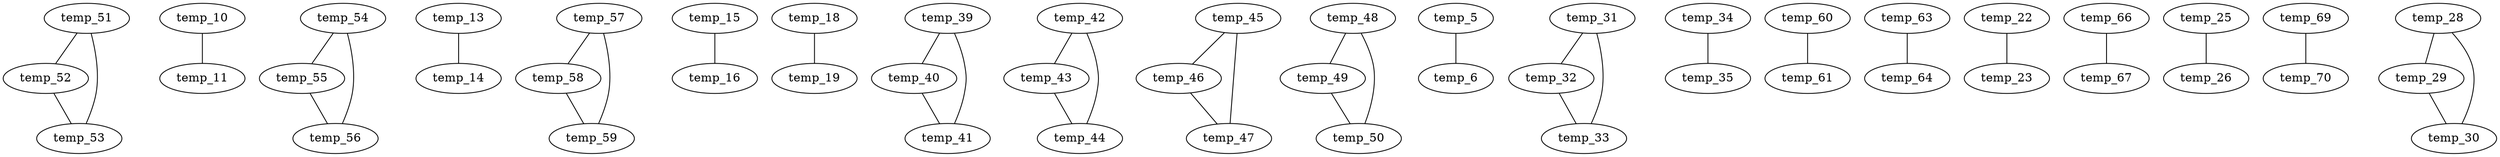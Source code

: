 graph G {
  "temp_51" -- "temp_52";
  "temp_51" -- "temp_53";
  "temp_52" -- "temp_53";
  "temp_10" -- "temp_11";
  "temp_54" -- "temp_55";
  "temp_54" -- "temp_56";
  "temp_55" -- "temp_56";
  "temp_13" -- "temp_14";
  "temp_57" -- "temp_58";
  "temp_57" -- "temp_59";
  "temp_58" -- "temp_59";
  "temp_15" -- "temp_16";
  "temp_18" -- "temp_19";
  "temp_40" -- "temp_41";
  "temp_42" -- "temp_43";
  "temp_42" -- "temp_44";
  "temp_43" -- "temp_44";
  "temp_45" -- "temp_46";
  "temp_45" -- "temp_47";
  "temp_46" -- "temp_47";
  "temp_48" -- "temp_49";
  "temp_48" -- "temp_50";
  "temp_49" -- "temp_50";
  "temp_5" -- "temp_6";
  "temp_31" -- "temp_32";
  "temp_31" -- "temp_33";
  "temp_32" -- "temp_33";
  "temp_34" -- "temp_35";
  "temp_39" -- "temp_40";
  "temp_39" -- "temp_41";
  "temp_60" -- "temp_61";
  "temp_63" -- "temp_64";
  "temp_22" -- "temp_23";
  "temp_66" -- "temp_67";
  "temp_25" -- "temp_26";
  "temp_69" -- "temp_70";
  "temp_28" -- "temp_29";
  "temp_28" -- "temp_30";
  "temp_29" -- "temp_30";
}
